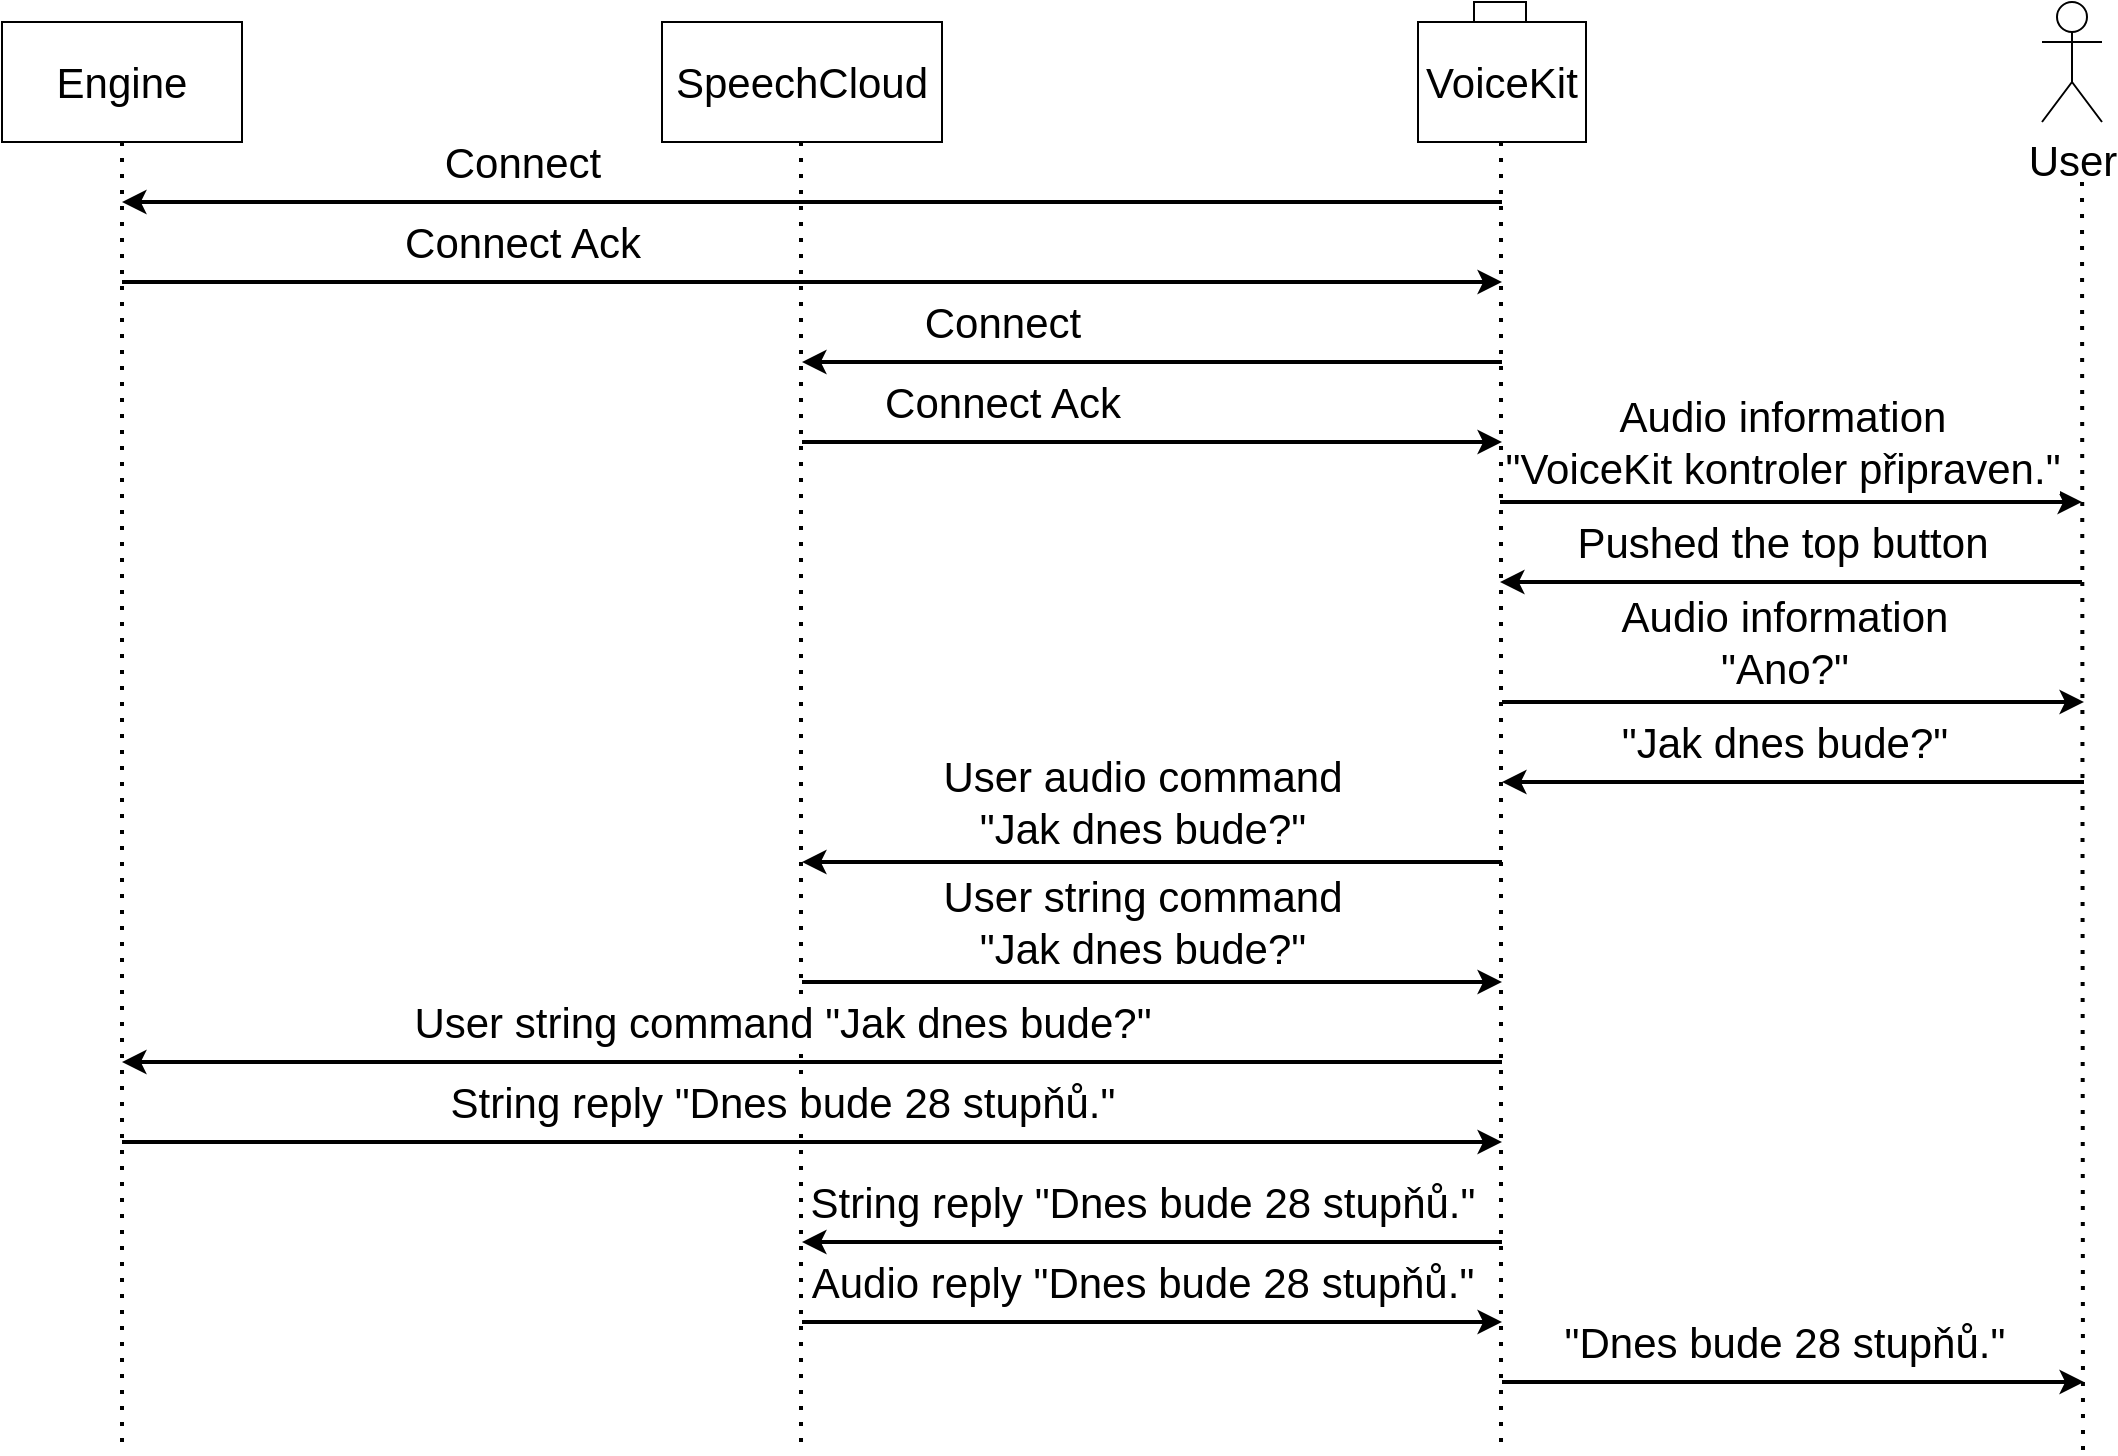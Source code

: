 <mxfile version="14.6.11" type="device"><diagram id="kKdqkYPbgTkYqEtW0bif" name="Page-1"><mxGraphModel dx="1412" dy="907" grid="1" gridSize="10" guides="1" tooltips="1" connect="1" arrows="1" fold="1" page="1" pageScale="1" pageWidth="1169" pageHeight="827" math="0" shadow="0"><root><mxCell id="0"/><mxCell id="1" parent="0"/><mxCell id="Lb2WGXlFjDb2Ew_nQ8Pb-1" value="Engine" style="rounded=0;whiteSpace=wrap;html=1;fontSize=21;" vertex="1" parent="1"><mxGeometry x="70" y="80" width="120" height="60" as="geometry"/></mxCell><mxCell id="Lb2WGXlFjDb2Ew_nQ8Pb-2" value="SpeechCloud" style="rounded=0;whiteSpace=wrap;html=1;fontSize=21;" vertex="1" parent="1"><mxGeometry x="400" y="80" width="140" height="60" as="geometry"/></mxCell><mxCell id="Lb2WGXlFjDb2Ew_nQ8Pb-3" value="VoiceKit" style="rounded=0;whiteSpace=wrap;html=1;fontSize=21;" vertex="1" parent="1"><mxGeometry x="778" y="80" width="84" height="60" as="geometry"/></mxCell><mxCell id="Lb2WGXlFjDb2Ew_nQ8Pb-5" value="User" style="shape=umlActor;verticalLabelPosition=bottom;verticalAlign=top;html=1;outlineConnect=0;fontSize=21;" vertex="1" parent="1"><mxGeometry x="1090" y="70" width="30" height="60" as="geometry"/></mxCell><mxCell id="Lb2WGXlFjDb2Ew_nQ8Pb-8" value="" style="endArrow=none;dashed=1;html=1;dashPattern=1 3;strokeWidth=2;entryX=0.5;entryY=1;entryDx=0;entryDy=0;" edge="1" parent="1" target="Lb2WGXlFjDb2Ew_nQ8Pb-1"><mxGeometry width="50" height="50" relative="1" as="geometry"><mxPoint x="130" y="790" as="sourcePoint"/><mxPoint x="110" y="230" as="targetPoint"/></mxGeometry></mxCell><mxCell id="Lb2WGXlFjDb2Ew_nQ8Pb-9" value="" style="endArrow=none;dashed=1;html=1;dashPattern=1 3;strokeWidth=2;entryX=0.5;entryY=1;entryDx=0;entryDy=0;" edge="1" parent="1"><mxGeometry width="50" height="50" relative="1" as="geometry"><mxPoint x="469.5" y="790" as="sourcePoint"/><mxPoint x="469.5" y="140" as="targetPoint"/></mxGeometry></mxCell><mxCell id="Lb2WGXlFjDb2Ew_nQ8Pb-10" value="" style="endArrow=none;dashed=1;html=1;dashPattern=1 3;strokeWidth=2;entryX=0.5;entryY=1;entryDx=0;entryDy=0;" edge="1" parent="1"><mxGeometry width="50" height="50" relative="1" as="geometry"><mxPoint x="819.5" y="790" as="sourcePoint"/><mxPoint x="819.5" y="140" as="targetPoint"/></mxGeometry></mxCell><mxCell id="Lb2WGXlFjDb2Ew_nQ8Pb-11" value="" style="endArrow=none;dashed=1;html=1;dashPattern=1 3;strokeWidth=2;entryX=0.5;entryY=1;entryDx=0;entryDy=0;" edge="1" parent="1"><mxGeometry width="50" height="50" relative="1" as="geometry"><mxPoint x="1110.5" y="794" as="sourcePoint"/><mxPoint x="1110" y="160" as="targetPoint"/></mxGeometry></mxCell><mxCell id="Lb2WGXlFjDb2Ew_nQ8Pb-13" value="" style="rounded=0;whiteSpace=wrap;html=1;fontSize=21;" vertex="1" parent="1"><mxGeometry x="806" y="70" width="26" height="10" as="geometry"/></mxCell><mxCell id="Lb2WGXlFjDb2Ew_nQ8Pb-14" value="" style="endArrow=classic;html=1;fontSize=21;strokeWidth=2;" edge="1" parent="1"><mxGeometry width="50" height="50" relative="1" as="geometry"><mxPoint x="820" y="170" as="sourcePoint"/><mxPoint x="130" y="170" as="targetPoint"/></mxGeometry></mxCell><mxCell id="Lb2WGXlFjDb2Ew_nQ8Pb-15" value="Connect" style="edgeLabel;html=1;align=center;verticalAlign=middle;resizable=0;points=[];fontSize=21;" vertex="1" connectable="0" parent="Lb2WGXlFjDb2Ew_nQ8Pb-14"><mxGeometry x="0.429" relative="1" as="geometry"><mxPoint x="3" y="-20" as="offset"/></mxGeometry></mxCell><mxCell id="Lb2WGXlFjDb2Ew_nQ8Pb-16" value="" style="endArrow=classic;html=1;fontSize=21;strokeWidth=2;" edge="1" parent="1"><mxGeometry width="50" height="50" relative="1" as="geometry"><mxPoint x="130" y="210" as="sourcePoint"/><mxPoint x="820" y="210" as="targetPoint"/></mxGeometry></mxCell><mxCell id="Lb2WGXlFjDb2Ew_nQ8Pb-17" value="Connect Ack" style="edgeLabel;html=1;align=center;verticalAlign=middle;resizable=0;points=[];fontSize=21;" vertex="1" connectable="0" parent="Lb2WGXlFjDb2Ew_nQ8Pb-16"><mxGeometry x="0.429" relative="1" as="geometry"><mxPoint x="-293" y="-20" as="offset"/></mxGeometry></mxCell><mxCell id="Lb2WGXlFjDb2Ew_nQ8Pb-19" value="" style="endArrow=classic;html=1;fontSize=21;strokeWidth=2;" edge="1" parent="1"><mxGeometry width="50" height="50" relative="1" as="geometry"><mxPoint x="820" y="250" as="sourcePoint"/><mxPoint x="470" y="250" as="targetPoint"/></mxGeometry></mxCell><mxCell id="Lb2WGXlFjDb2Ew_nQ8Pb-20" value="Connect" style="edgeLabel;html=1;align=center;verticalAlign=middle;resizable=0;points=[];fontSize=21;" vertex="1" connectable="0" parent="Lb2WGXlFjDb2Ew_nQ8Pb-19"><mxGeometry x="0.429" relative="1" as="geometry"><mxPoint y="-20" as="offset"/></mxGeometry></mxCell><mxCell id="Lb2WGXlFjDb2Ew_nQ8Pb-21" value="" style="endArrow=classic;html=1;fontSize=21;strokeWidth=2;" edge="1" parent="1"><mxGeometry width="50" height="50" relative="1" as="geometry"><mxPoint x="470" y="290" as="sourcePoint"/><mxPoint x="820" y="290" as="targetPoint"/></mxGeometry></mxCell><mxCell id="Lb2WGXlFjDb2Ew_nQ8Pb-22" value="Connect Ack" style="edgeLabel;html=1;align=center;verticalAlign=middle;resizable=0;points=[];fontSize=21;" vertex="1" connectable="0" parent="Lb2WGXlFjDb2Ew_nQ8Pb-21"><mxGeometry x="0.429" relative="1" as="geometry"><mxPoint x="-150" y="-20" as="offset"/></mxGeometry></mxCell><mxCell id="Lb2WGXlFjDb2Ew_nQ8Pb-23" value="" style="endArrow=classic;html=1;fontSize=21;strokeWidth=2;" edge="1" parent="1"><mxGeometry width="50" height="50" relative="1" as="geometry"><mxPoint x="819" y="320" as="sourcePoint"/><mxPoint x="1110" y="320" as="targetPoint"/></mxGeometry></mxCell><mxCell id="Lb2WGXlFjDb2Ew_nQ8Pb-24" value="Audio information&lt;br&gt;&quot;VoiceKit kontroler připraven.&quot;" style="edgeLabel;html=1;align=center;verticalAlign=middle;resizable=0;points=[];fontSize=21;" vertex="1" connectable="0" parent="Lb2WGXlFjDb2Ew_nQ8Pb-23"><mxGeometry x="0.429" relative="1" as="geometry"><mxPoint x="-67" y="-30" as="offset"/></mxGeometry></mxCell><mxCell id="Lb2WGXlFjDb2Ew_nQ8Pb-25" value="" style="endArrow=classic;html=1;fontSize=21;strokeWidth=2;" edge="1" parent="1"><mxGeometry width="50" height="50" relative="1" as="geometry"><mxPoint x="1110" y="360" as="sourcePoint"/><mxPoint x="819" y="360" as="targetPoint"/></mxGeometry></mxCell><mxCell id="Lb2WGXlFjDb2Ew_nQ8Pb-26" value="Pushed the top button" style="edgeLabel;html=1;align=center;verticalAlign=middle;resizable=0;points=[];fontSize=21;" vertex="1" connectable="0" parent="Lb2WGXlFjDb2Ew_nQ8Pb-25"><mxGeometry x="0.429" relative="1" as="geometry"><mxPoint x="58" y="-20" as="offset"/></mxGeometry></mxCell><mxCell id="Lb2WGXlFjDb2Ew_nQ8Pb-27" value="" style="endArrow=classic;html=1;fontSize=21;strokeWidth=2;" edge="1" parent="1"><mxGeometry width="50" height="50" relative="1" as="geometry"><mxPoint x="820" y="420" as="sourcePoint"/><mxPoint x="1111" y="420" as="targetPoint"/></mxGeometry></mxCell><mxCell id="Lb2WGXlFjDb2Ew_nQ8Pb-28" value="Audio information&lt;br&gt;&quot;Ano?&quot;" style="edgeLabel;html=1;align=center;verticalAlign=middle;resizable=0;points=[];fontSize=21;" vertex="1" connectable="0" parent="Lb2WGXlFjDb2Ew_nQ8Pb-27"><mxGeometry x="0.429" relative="1" as="geometry"><mxPoint x="-67" y="-30" as="offset"/></mxGeometry></mxCell><mxCell id="Lb2WGXlFjDb2Ew_nQ8Pb-29" value="" style="endArrow=classic;html=1;fontSize=21;strokeWidth=2;" edge="1" parent="1"><mxGeometry width="50" height="50" relative="1" as="geometry"><mxPoint x="1111" y="460" as="sourcePoint"/><mxPoint x="820" y="460" as="targetPoint"/></mxGeometry></mxCell><mxCell id="Lb2WGXlFjDb2Ew_nQ8Pb-30" value="&quot;Jak dnes bude?&quot;" style="edgeLabel;html=1;align=center;verticalAlign=middle;resizable=0;points=[];fontSize=21;" vertex="1" connectable="0" parent="Lb2WGXlFjDb2Ew_nQ8Pb-29"><mxGeometry x="0.429" relative="1" as="geometry"><mxPoint x="58" y="-20" as="offset"/></mxGeometry></mxCell><mxCell id="Lb2WGXlFjDb2Ew_nQ8Pb-31" value="" style="endArrow=classic;html=1;fontSize=21;strokeWidth=2;" edge="1" parent="1"><mxGeometry width="50" height="50" relative="1" as="geometry"><mxPoint x="820" y="500" as="sourcePoint"/><mxPoint x="470" y="500" as="targetPoint"/></mxGeometry></mxCell><mxCell id="Lb2WGXlFjDb2Ew_nQ8Pb-32" value="User audio command &lt;br&gt;&quot;Jak dnes bude?&quot;" style="edgeLabel;html=1;align=center;verticalAlign=middle;resizable=0;points=[];fontSize=21;" vertex="1" connectable="0" parent="Lb2WGXlFjDb2Ew_nQ8Pb-31"><mxGeometry x="0.429" relative="1" as="geometry"><mxPoint x="70" y="-30" as="offset"/></mxGeometry></mxCell><mxCell id="Lb2WGXlFjDb2Ew_nQ8Pb-33" value="" style="endArrow=classic;html=1;fontSize=21;strokeWidth=2;" edge="1" parent="1"><mxGeometry width="50" height="50" relative="1" as="geometry"><mxPoint x="470" y="560" as="sourcePoint"/><mxPoint x="820" y="560" as="targetPoint"/></mxGeometry></mxCell><mxCell id="Lb2WGXlFjDb2Ew_nQ8Pb-34" value="User string command &lt;br&gt;&quot;Jak dnes bude?&quot;" style="edgeLabel;html=1;align=center;verticalAlign=middle;resizable=0;points=[];fontSize=21;" vertex="1" connectable="0" parent="Lb2WGXlFjDb2Ew_nQ8Pb-33"><mxGeometry x="0.429" relative="1" as="geometry"><mxPoint x="-80" y="-30" as="offset"/></mxGeometry></mxCell><mxCell id="Lb2WGXlFjDb2Ew_nQ8Pb-35" value="" style="endArrow=classic;html=1;fontSize=21;strokeWidth=2;" edge="1" parent="1"><mxGeometry width="50" height="50" relative="1" as="geometry"><mxPoint x="820" y="600" as="sourcePoint"/><mxPoint x="130" y="600" as="targetPoint"/></mxGeometry></mxCell><mxCell id="Lb2WGXlFjDb2Ew_nQ8Pb-36" value="User string command &quot;Jak dnes bude?&quot;" style="edgeLabel;html=1;align=center;verticalAlign=middle;resizable=0;points=[];fontSize=21;" vertex="1" connectable="0" parent="Lb2WGXlFjDb2Ew_nQ8Pb-35"><mxGeometry x="0.429" relative="1" as="geometry"><mxPoint x="133" y="-20" as="offset"/></mxGeometry></mxCell><mxCell id="Lb2WGXlFjDb2Ew_nQ8Pb-37" value="" style="endArrow=classic;html=1;fontSize=21;strokeWidth=2;" edge="1" parent="1"><mxGeometry width="50" height="50" relative="1" as="geometry"><mxPoint x="130" y="640" as="sourcePoint"/><mxPoint x="820" y="640" as="targetPoint"/></mxGeometry></mxCell><mxCell id="Lb2WGXlFjDb2Ew_nQ8Pb-38" value="String reply &quot;Dnes bude 28 stupňů.&quot;" style="edgeLabel;html=1;align=center;verticalAlign=middle;resizable=0;points=[];fontSize=21;" vertex="1" connectable="0" parent="Lb2WGXlFjDb2Ew_nQ8Pb-37"><mxGeometry x="0.429" relative="1" as="geometry"><mxPoint x="-163" y="-20" as="offset"/></mxGeometry></mxCell><mxCell id="Lb2WGXlFjDb2Ew_nQ8Pb-41" value="" style="endArrow=classic;html=1;fontSize=21;strokeWidth=2;" edge="1" parent="1"><mxGeometry width="50" height="50" relative="1" as="geometry"><mxPoint x="820" y="690" as="sourcePoint"/><mxPoint x="470" y="690" as="targetPoint"/></mxGeometry></mxCell><mxCell id="Lb2WGXlFjDb2Ew_nQ8Pb-42" value="String reply &quot;Dnes bude 28 stupňů.&quot;" style="edgeLabel;html=1;align=center;verticalAlign=middle;resizable=0;points=[];fontSize=21;" vertex="1" connectable="0" parent="Lb2WGXlFjDb2Ew_nQ8Pb-41"><mxGeometry x="0.429" relative="1" as="geometry"><mxPoint x="70" y="-20" as="offset"/></mxGeometry></mxCell><mxCell id="Lb2WGXlFjDb2Ew_nQ8Pb-43" value="" style="endArrow=classic;html=1;fontSize=21;strokeWidth=2;" edge="1" parent="1"><mxGeometry width="50" height="50" relative="1" as="geometry"><mxPoint x="470" y="730" as="sourcePoint"/><mxPoint x="820" y="730" as="targetPoint"/></mxGeometry></mxCell><mxCell id="Lb2WGXlFjDb2Ew_nQ8Pb-44" value="Audio reply &quot;Dnes bude 28 stupňů.&quot;" style="edgeLabel;html=1;align=center;verticalAlign=middle;resizable=0;points=[];fontSize=21;" vertex="1" connectable="0" parent="Lb2WGXlFjDb2Ew_nQ8Pb-43"><mxGeometry x="0.429" relative="1" as="geometry"><mxPoint x="-80" y="-20" as="offset"/></mxGeometry></mxCell><mxCell id="Lb2WGXlFjDb2Ew_nQ8Pb-45" value="" style="endArrow=classic;html=1;fontSize=21;strokeWidth=2;" edge="1" parent="1"><mxGeometry width="50" height="50" relative="1" as="geometry"><mxPoint x="820" y="760" as="sourcePoint"/><mxPoint x="1111" y="760" as="targetPoint"/></mxGeometry></mxCell><mxCell id="Lb2WGXlFjDb2Ew_nQ8Pb-46" value="&quot;Dnes bude 28 stupňů.&quot;" style="edgeLabel;html=1;align=center;verticalAlign=middle;resizable=0;points=[];fontSize=21;" vertex="1" connectable="0" parent="Lb2WGXlFjDb2Ew_nQ8Pb-45"><mxGeometry x="0.429" relative="1" as="geometry"><mxPoint x="-67" y="-20" as="offset"/></mxGeometry></mxCell></root></mxGraphModel></diagram></mxfile>